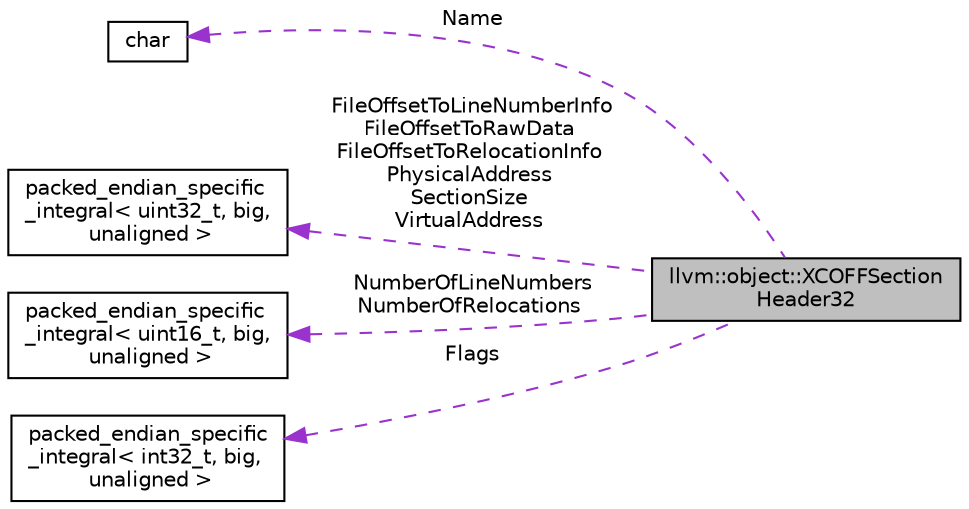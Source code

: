 digraph "llvm::object::XCOFFSectionHeader32"
{
 // LATEX_PDF_SIZE
  bgcolor="transparent";
  edge [fontname="Helvetica",fontsize="10",labelfontname="Helvetica",labelfontsize="10"];
  node [fontname="Helvetica",fontsize="10",shape="box"];
  rankdir="LR";
  Node1 [label="llvm::object::XCOFFSection\lHeader32",height=0.2,width=0.4,color="black", fillcolor="grey75", style="filled", fontcolor="black",tooltip=" "];
  Node2 -> Node1 [dir="back",color="darkorchid3",fontsize="10",style="dashed",label=" Name" ,fontname="Helvetica"];
  Node2 [label="char",height=0.2,width=0.4,color="black",URL="$classchar.html",tooltip=" "];
  Node3 -> Node1 [dir="back",color="darkorchid3",fontsize="10",style="dashed",label=" FileOffsetToLineNumberInfo\nFileOffsetToRawData\nFileOffsetToRelocationInfo\nPhysicalAddress\nSectionSize\nVirtualAddress" ,fontname="Helvetica"];
  Node3 [label="packed_endian_specific\l_integral\< uint32_t, big,\l unaligned \>",height=0.2,width=0.4,color="black",tooltip=" "];
  Node4 -> Node1 [dir="back",color="darkorchid3",fontsize="10",style="dashed",label=" NumberOfLineNumbers\nNumberOfRelocations" ,fontname="Helvetica"];
  Node4 [label="packed_endian_specific\l_integral\< uint16_t, big,\l unaligned \>",height=0.2,width=0.4,color="black",tooltip=" "];
  Node5 -> Node1 [dir="back",color="darkorchid3",fontsize="10",style="dashed",label=" Flags" ,fontname="Helvetica"];
  Node5 [label="packed_endian_specific\l_integral\< int32_t, big,\l unaligned \>",height=0.2,width=0.4,color="black",tooltip=" "];
}
